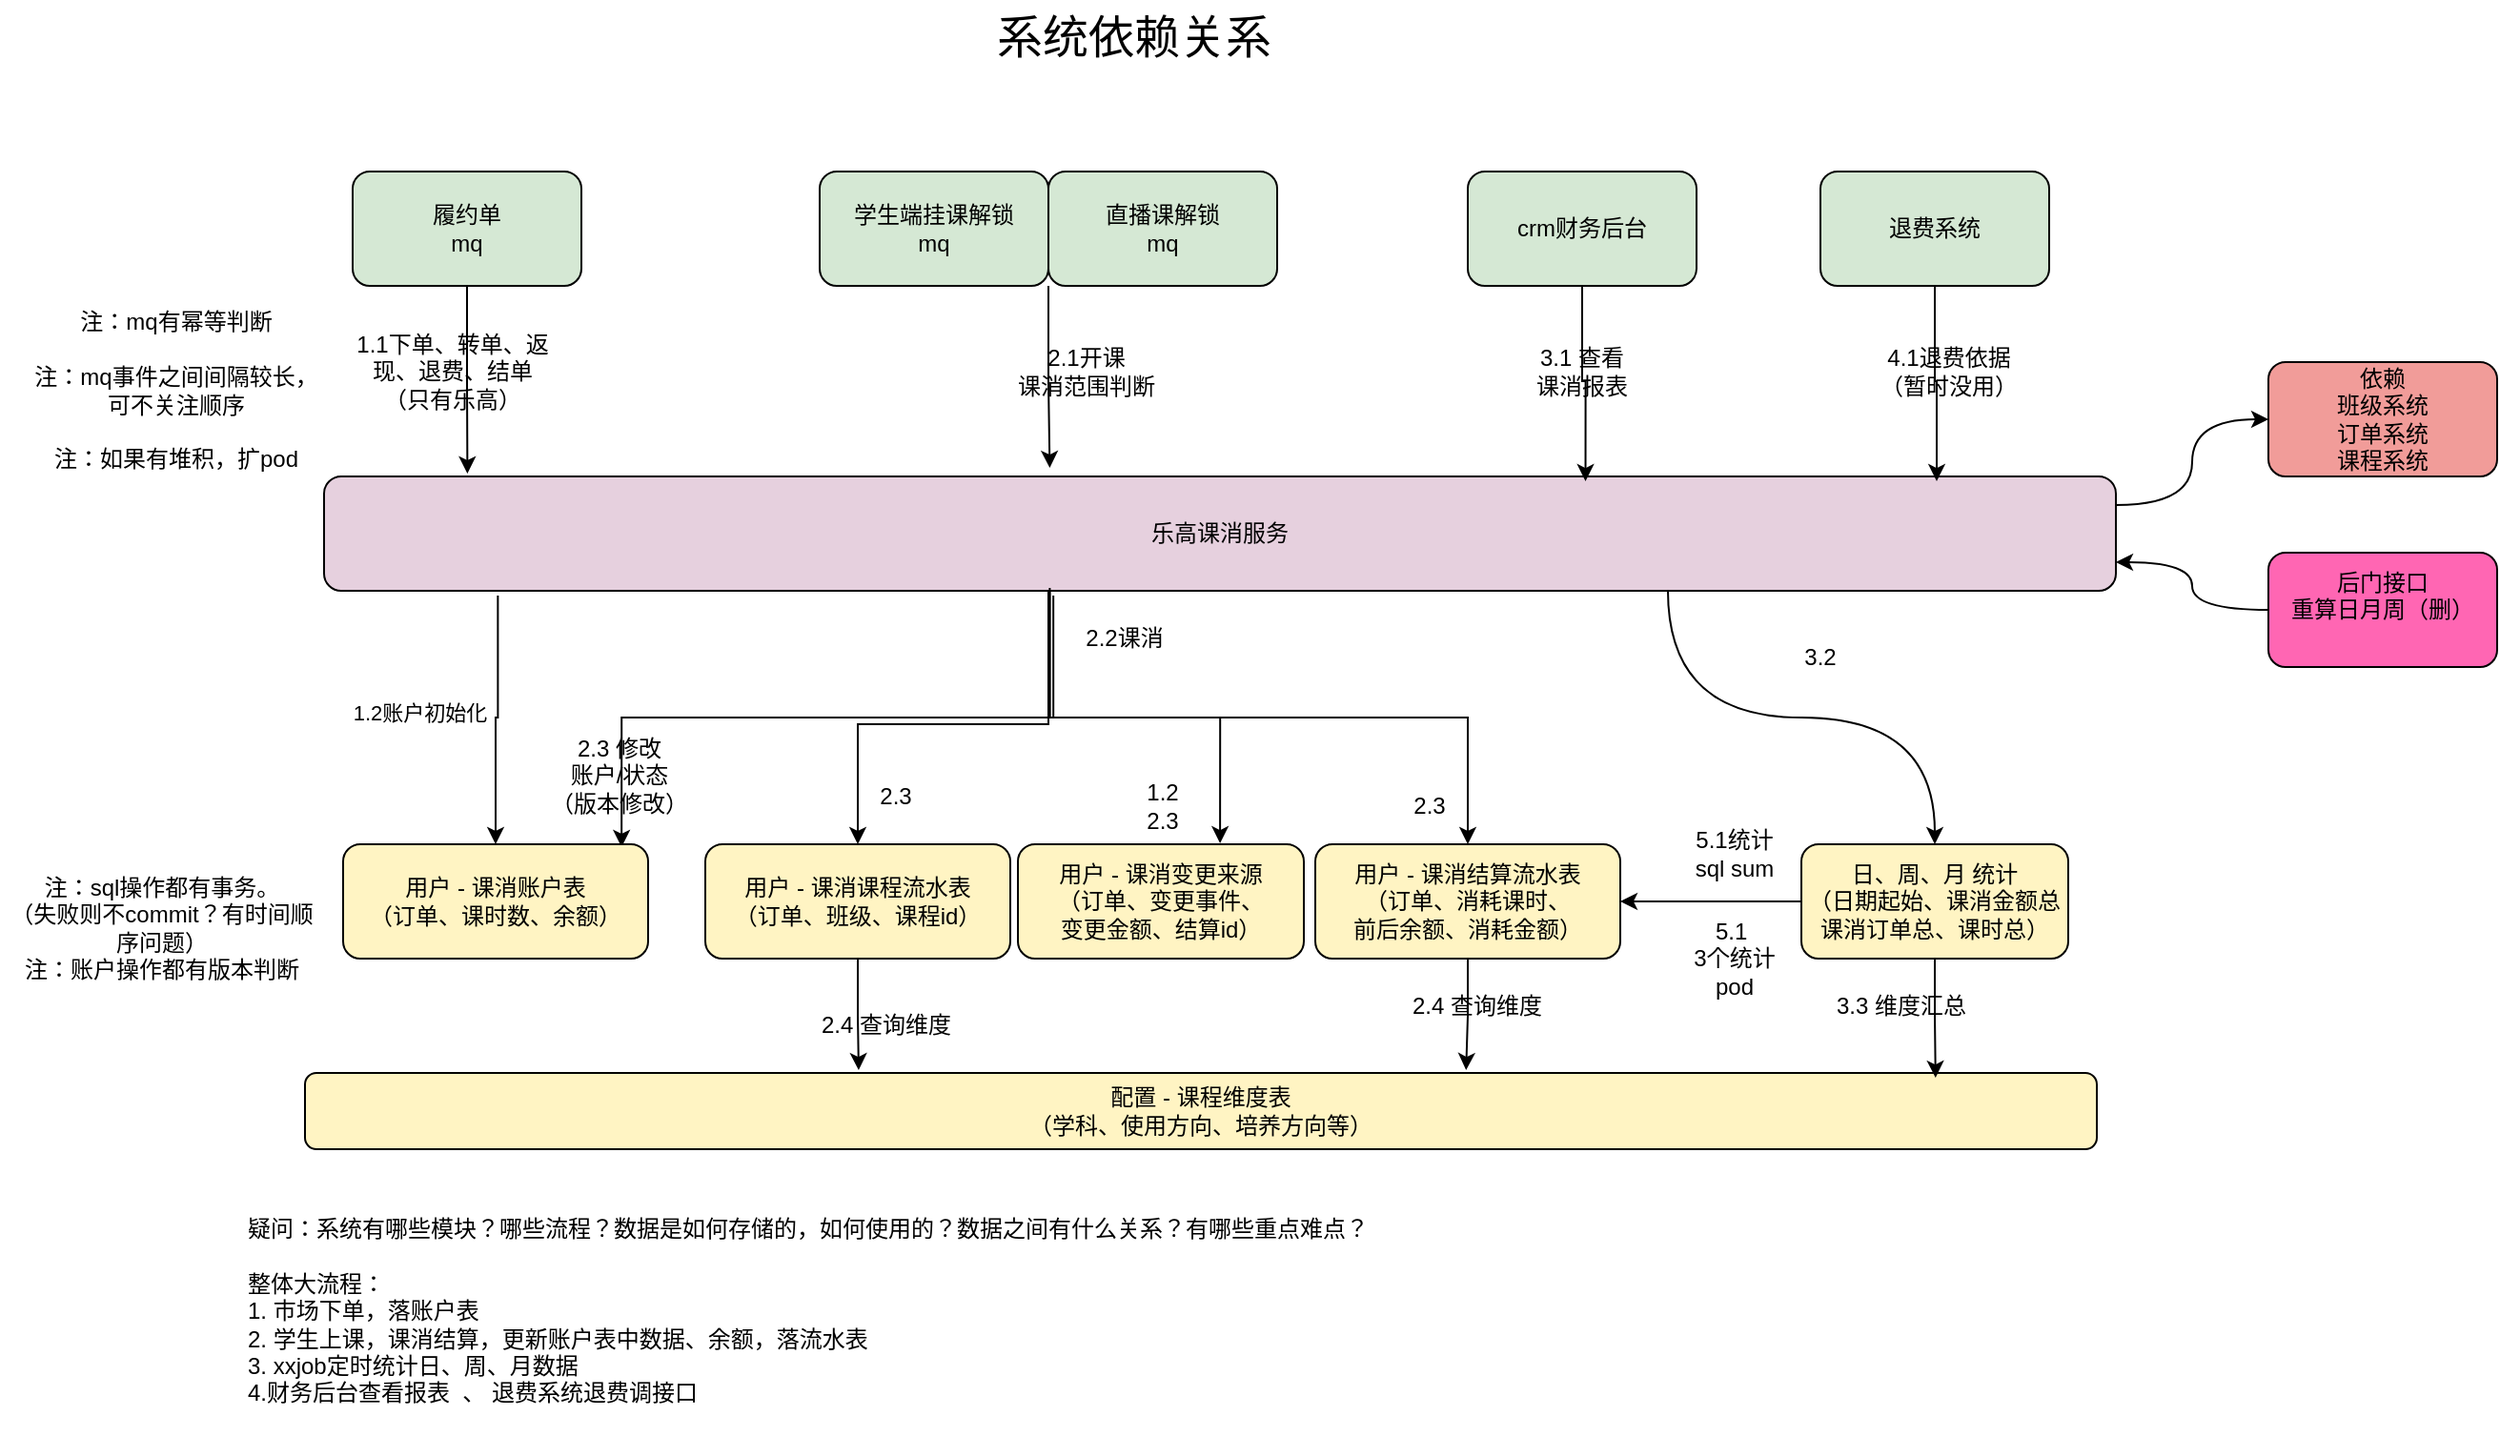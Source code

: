<mxfile version="24.7.17">
  <diagram name="第 1 页" id="vsfwroW1HJ1qrRivyFGg">
    <mxGraphModel dx="1593" dy="839" grid="1" gridSize="10" guides="1" tooltips="1" connect="1" arrows="1" fold="1" page="1" pageScale="1" pageWidth="827" pageHeight="1169" math="0" shadow="0">
      <root>
        <mxCell id="0" />
        <mxCell id="1" parent="0" />
        <mxCell id="nJXdHBnAXh9dm8N67HSL-1" value="履约单&lt;div&gt;mq&lt;/div&gt;" style="rounded=1;whiteSpace=wrap;html=1;fillColor=#D5E8D4;" vertex="1" parent="1">
          <mxGeometry x="365" y="230" width="120" height="60" as="geometry" />
        </mxCell>
        <mxCell id="nJXdHBnAXh9dm8N67HSL-46" style="edgeStyle=orthogonalEdgeStyle;rounded=0;orthogonalLoop=1;jettySize=auto;html=1;exitX=0.097;exitY=1.042;exitDx=0;exitDy=0;entryX=0.5;entryY=0;entryDx=0;entryDy=0;exitPerimeter=0;" edge="1" parent="1" source="nJXdHBnAXh9dm8N67HSL-2" target="nJXdHBnAXh9dm8N67HSL-12">
          <mxGeometry relative="1" as="geometry" />
        </mxCell>
        <mxCell id="nJXdHBnAXh9dm8N67HSL-47" value="1.2账户初始化&lt;div&gt;&lt;br/&gt;&lt;/div&gt;" style="edgeLabel;html=1;align=center;verticalAlign=middle;resizable=0;points=[];" vertex="1" connectable="0" parent="nJXdHBnAXh9dm8N67HSL-46">
          <mxGeometry x="0.058" y="1" relative="1" as="geometry">
            <mxPoint x="-41" as="offset" />
          </mxGeometry>
        </mxCell>
        <mxCell id="nJXdHBnAXh9dm8N67HSL-57" style="edgeStyle=orthogonalEdgeStyle;rounded=0;orthogonalLoop=1;jettySize=auto;html=1;" edge="1" parent="1" target="nJXdHBnAXh9dm8N67HSL-13">
          <mxGeometry relative="1" as="geometry">
            <mxPoint x="730" y="450" as="sourcePoint" />
            <Array as="points">
              <mxPoint x="730" y="520" />
              <mxPoint x="630" y="520" />
            </Array>
          </mxGeometry>
        </mxCell>
        <mxCell id="nJXdHBnAXh9dm8N67HSL-59" style="edgeStyle=orthogonalEdgeStyle;rounded=0;orthogonalLoop=1;jettySize=auto;html=1;exitX=0.405;exitY=0.992;exitDx=0;exitDy=0;exitPerimeter=0;" edge="1" parent="1" source="nJXdHBnAXh9dm8N67HSL-2" target="nJXdHBnAXh9dm8N67HSL-14">
          <mxGeometry relative="1" as="geometry" />
        </mxCell>
        <mxCell id="nJXdHBnAXh9dm8N67HSL-61" style="edgeStyle=orthogonalEdgeStyle;rounded=0;orthogonalLoop=1;jettySize=auto;html=1;exitX=0.407;exitY=1.042;exitDx=0;exitDy=0;entryX=0.913;entryY=0.025;entryDx=0;entryDy=0;exitPerimeter=0;entryPerimeter=0;" edge="1" parent="1" source="nJXdHBnAXh9dm8N67HSL-2" target="nJXdHBnAXh9dm8N67HSL-12">
          <mxGeometry relative="1" as="geometry" />
        </mxCell>
        <mxCell id="nJXdHBnAXh9dm8N67HSL-64" style="edgeStyle=orthogonalEdgeStyle;rounded=0;orthogonalLoop=1;jettySize=auto;html=1;exitX=0.75;exitY=1;exitDx=0;exitDy=0;curved=1;" edge="1" parent="1" source="nJXdHBnAXh9dm8N67HSL-2" target="nJXdHBnAXh9dm8N67HSL-16">
          <mxGeometry relative="1" as="geometry" />
        </mxCell>
        <mxCell id="nJXdHBnAXh9dm8N67HSL-86" style="edgeStyle=orthogonalEdgeStyle;rounded=0;orthogonalLoop=1;jettySize=auto;html=1;exitX=1;exitY=0.25;exitDx=0;exitDy=0;entryX=0;entryY=0.5;entryDx=0;entryDy=0;curved=1;" edge="1" parent="1" source="nJXdHBnAXh9dm8N67HSL-2" target="nJXdHBnAXh9dm8N67HSL-81">
          <mxGeometry relative="1" as="geometry" />
        </mxCell>
        <mxCell id="nJXdHBnAXh9dm8N67HSL-2" value="乐高课消服务" style="rounded=1;whiteSpace=wrap;html=1;fillColor=#E6D0DE;" vertex="1" parent="1">
          <mxGeometry x="350" y="390" width="940" height="60" as="geometry" />
        </mxCell>
        <mxCell id="nJXdHBnAXh9dm8N67HSL-8" value="学生端挂课解锁&lt;br&gt;mq" style="rounded=1;whiteSpace=wrap;html=1;fillColor=#D5E8D4;" vertex="1" parent="1">
          <mxGeometry x="610" y="230" width="120" height="60" as="geometry" />
        </mxCell>
        <mxCell id="nJXdHBnAXh9dm8N67HSL-9" value="直播课解锁&lt;br&gt;mq" style="rounded=1;whiteSpace=wrap;html=1;fillColor=#D5E8D4;" vertex="1" parent="1">
          <mxGeometry x="730" y="230" width="120" height="60" as="geometry" />
        </mxCell>
        <mxCell id="nJXdHBnAXh9dm8N67HSL-10" value="crm财务后台" style="rounded=1;whiteSpace=wrap;html=1;fillColor=#D5E8D4;" vertex="1" parent="1">
          <mxGeometry x="950" y="230" width="120" height="60" as="geometry" />
        </mxCell>
        <mxCell id="nJXdHBnAXh9dm8N67HSL-11" value="退费系统" style="rounded=1;whiteSpace=wrap;html=1;fillColor=#D5E8D4;" vertex="1" parent="1">
          <mxGeometry x="1135" y="230" width="120" height="60" as="geometry" />
        </mxCell>
        <mxCell id="nJXdHBnAXh9dm8N67HSL-12" value="用户 - 课消账户表&lt;div&gt;（订单、课时数、余额）&lt;/div&gt;" style="rounded=1;whiteSpace=wrap;html=1;fillColor=#FFF4C3;" vertex="1" parent="1">
          <mxGeometry x="360" y="583" width="160" height="60" as="geometry" />
        </mxCell>
        <mxCell id="nJXdHBnAXh9dm8N67HSL-13" value="用户 - 课消课程流水表&lt;div&gt;（订单、班级、课程id）&lt;/div&gt;" style="rounded=1;whiteSpace=wrap;html=1;fillColor=#FFF4C3;" vertex="1" parent="1">
          <mxGeometry x="550" y="583" width="160" height="60" as="geometry" />
        </mxCell>
        <mxCell id="nJXdHBnAXh9dm8N67HSL-14" value="用户 - 课消结算流水表&lt;div&gt;（订单、消耗课时、&lt;/div&gt;&lt;div&gt;前后余额、消耗金额）&lt;/div&gt;" style="rounded=1;whiteSpace=wrap;html=1;fillColor=#FFF4C3;" vertex="1" parent="1">
          <mxGeometry x="870" y="583" width="160" height="60" as="geometry" />
        </mxCell>
        <mxCell id="nJXdHBnAXh9dm8N67HSL-15" value="用户 - 课消变更来源&lt;div&gt;（订单、变更事件、&lt;/div&gt;&lt;div&gt;变更金额、结算id）&lt;/div&gt;" style="rounded=1;whiteSpace=wrap;html=1;fillColor=#FFF4C3;" vertex="1" parent="1">
          <mxGeometry x="714" y="583" width="150" height="60" as="geometry" />
        </mxCell>
        <mxCell id="nJXdHBnAXh9dm8N67HSL-28" style="edgeStyle=orthogonalEdgeStyle;rounded=0;orthogonalLoop=1;jettySize=auto;html=1;exitX=0;exitY=0.5;exitDx=0;exitDy=0;entryX=1;entryY=0.5;entryDx=0;entryDy=0;" edge="1" parent="1" source="nJXdHBnAXh9dm8N67HSL-16" target="nJXdHBnAXh9dm8N67HSL-14">
          <mxGeometry relative="1" as="geometry" />
        </mxCell>
        <mxCell id="nJXdHBnAXh9dm8N67HSL-16" value="日、周、月 统计&lt;div&gt;（日期起始、课消金额总&lt;/div&gt;&lt;div&gt;课消订单总、课时总）&lt;/div&gt;" style="rounded=1;whiteSpace=wrap;html=1;fillColor=#FFF4C3;" vertex="1" parent="1">
          <mxGeometry x="1125" y="583" width="140" height="60" as="geometry" />
        </mxCell>
        <mxCell id="nJXdHBnAXh9dm8N67HSL-17" value="配置 - 课程维度表&lt;div&gt;（学科、使用方向、培养方向等）&lt;/div&gt;" style="rounded=1;whiteSpace=wrap;html=1;fillColor=#FFF4C3;" vertex="1" parent="1">
          <mxGeometry x="340" y="703" width="940" height="40" as="geometry" />
        </mxCell>
        <mxCell id="nJXdHBnAXh9dm8N67HSL-21" value="1.1下单、转单、返现、退费、结单&lt;br&gt;（只有乐高）" style="text;html=1;align=center;verticalAlign=middle;whiteSpace=wrap;rounded=0;" vertex="1" parent="1">
          <mxGeometry x="365" y="320" width="105" height="30" as="geometry" />
        </mxCell>
        <mxCell id="nJXdHBnAXh9dm8N67HSL-32" value="&lt;font style=&quot;font-size: 24px;&quot;&gt;系统依赖关系&lt;/font&gt;" style="text;html=1;align=center;verticalAlign=middle;whiteSpace=wrap;rounded=0;" vertex="1" parent="1">
          <mxGeometry x="700" y="140" width="150" height="40" as="geometry" />
        </mxCell>
        <mxCell id="nJXdHBnAXh9dm8N67HSL-38" value="2.1开课&lt;div&gt;课消范围判断&lt;/div&gt;" style="text;html=1;align=center;verticalAlign=middle;whiteSpace=wrap;rounded=0;" vertex="1" parent="1">
          <mxGeometry x="690" y="320" width="120" height="30" as="geometry" />
        </mxCell>
        <mxCell id="nJXdHBnAXh9dm8N67HSL-39" value="3.1 查看&lt;div&gt;课消报表&lt;/div&gt;" style="text;html=1;align=center;verticalAlign=middle;whiteSpace=wrap;rounded=0;" vertex="1" parent="1">
          <mxGeometry x="980" y="320" width="60" height="30" as="geometry" />
        </mxCell>
        <mxCell id="nJXdHBnAXh9dm8N67HSL-40" value="4.1退费依据&lt;div&gt;（暂时没用）&lt;/div&gt;" style="text;html=1;align=center;verticalAlign=middle;whiteSpace=wrap;rounded=0;" vertex="1" parent="1">
          <mxGeometry x="1165" y="320" width="75" height="30" as="geometry" />
        </mxCell>
        <mxCell id="nJXdHBnAXh9dm8N67HSL-41" style="edgeStyle=orthogonalEdgeStyle;rounded=0;orthogonalLoop=1;jettySize=auto;html=1;exitX=0.5;exitY=1;exitDx=0;exitDy=0;entryX=0.91;entryY=0.063;entryDx=0;entryDy=0;entryPerimeter=0;" edge="1" parent="1" source="nJXdHBnAXh9dm8N67HSL-16" target="nJXdHBnAXh9dm8N67HSL-17">
          <mxGeometry relative="1" as="geometry" />
        </mxCell>
        <mxCell id="nJXdHBnAXh9dm8N67HSL-42" style="edgeStyle=orthogonalEdgeStyle;rounded=0;orthogonalLoop=1;jettySize=auto;html=1;exitX=0.5;exitY=1;exitDx=0;exitDy=0;entryX=0.08;entryY=-0.025;entryDx=0;entryDy=0;entryPerimeter=0;" edge="1" parent="1" source="nJXdHBnAXh9dm8N67HSL-1" target="nJXdHBnAXh9dm8N67HSL-2">
          <mxGeometry relative="1" as="geometry" />
        </mxCell>
        <mxCell id="nJXdHBnAXh9dm8N67HSL-43" style="edgeStyle=orthogonalEdgeStyle;rounded=0;orthogonalLoop=1;jettySize=auto;html=1;exitX=1;exitY=1;exitDx=0;exitDy=0;entryX=0.405;entryY=-0.075;entryDx=0;entryDy=0;entryPerimeter=0;" edge="1" parent="1" source="nJXdHBnAXh9dm8N67HSL-8" target="nJXdHBnAXh9dm8N67HSL-2">
          <mxGeometry relative="1" as="geometry" />
        </mxCell>
        <mxCell id="nJXdHBnAXh9dm8N67HSL-44" style="edgeStyle=orthogonalEdgeStyle;rounded=0;orthogonalLoop=1;jettySize=auto;html=1;exitX=0.5;exitY=1;exitDx=0;exitDy=0;entryX=0.704;entryY=0.042;entryDx=0;entryDy=0;entryPerimeter=0;" edge="1" parent="1" source="nJXdHBnAXh9dm8N67HSL-10" target="nJXdHBnAXh9dm8N67HSL-2">
          <mxGeometry relative="1" as="geometry" />
        </mxCell>
        <mxCell id="nJXdHBnAXh9dm8N67HSL-45" style="edgeStyle=orthogonalEdgeStyle;rounded=0;orthogonalLoop=1;jettySize=auto;html=1;exitX=0.5;exitY=1;exitDx=0;exitDy=0;entryX=0.9;entryY=0.042;entryDx=0;entryDy=0;entryPerimeter=0;" edge="1" parent="1" source="nJXdHBnAXh9dm8N67HSL-11" target="nJXdHBnAXh9dm8N67HSL-2">
          <mxGeometry relative="1" as="geometry" />
        </mxCell>
        <mxCell id="nJXdHBnAXh9dm8N67HSL-48" value="注：mq有&lt;span style=&quot;background-color: initial;&quot;&gt;幂等判断&lt;/span&gt;&lt;div&gt;&lt;br&gt;&lt;/div&gt;&lt;div&gt;注：mq事件之间间隔较长，可不关注顺序&lt;/div&gt;&lt;div&gt;&lt;br&gt;&lt;/div&gt;&lt;div&gt;注：如果有堆积，扩pod&lt;/div&gt;" style="text;html=1;align=center;verticalAlign=middle;whiteSpace=wrap;rounded=0;" vertex="1" parent="1">
          <mxGeometry x="195" y="310" width="155" height="70" as="geometry" />
        </mxCell>
        <mxCell id="nJXdHBnAXh9dm8N67HSL-49" value="注：sql操&lt;span style=&quot;background-color: initial;&quot;&gt;作都有事务。&lt;/span&gt;&lt;div&gt;（失败则不commit？有时间顺序问题）&lt;/div&gt;&lt;div&gt;注：账户操作都有版本判断&lt;/div&gt;" style="text;html=1;align=center;verticalAlign=middle;whiteSpace=wrap;rounded=0;" vertex="1" parent="1">
          <mxGeometry x="180" y="596" width="170" height="62" as="geometry" />
        </mxCell>
        <mxCell id="nJXdHBnAXh9dm8N67HSL-50" value="&lt;div&gt;5.1统计&lt;/div&gt;sql sum" style="text;html=1;align=center;verticalAlign=middle;whiteSpace=wrap;rounded=0;" vertex="1" parent="1">
          <mxGeometry x="1060" y="573" width="60" height="30" as="geometry" />
        </mxCell>
        <mxCell id="nJXdHBnAXh9dm8N67HSL-53" style="edgeStyle=orthogonalEdgeStyle;rounded=0;orthogonalLoop=1;jettySize=auto;html=1;exitX=0.5;exitY=1;exitDx=0;exitDy=0;entryX=0.309;entryY=-0.037;entryDx=0;entryDy=0;entryPerimeter=0;" edge="1" parent="1" source="nJXdHBnAXh9dm8N67HSL-13" target="nJXdHBnAXh9dm8N67HSL-17">
          <mxGeometry relative="1" as="geometry" />
        </mxCell>
        <mxCell id="nJXdHBnAXh9dm8N67HSL-58" style="edgeStyle=orthogonalEdgeStyle;rounded=0;orthogonalLoop=1;jettySize=auto;html=1;exitX=0.405;exitY=0.975;exitDx=0;exitDy=0;entryX=0.707;entryY=-0.008;entryDx=0;entryDy=0;entryPerimeter=0;exitPerimeter=0;" edge="1" parent="1" source="nJXdHBnAXh9dm8N67HSL-2" target="nJXdHBnAXh9dm8N67HSL-15">
          <mxGeometry relative="1" as="geometry" />
        </mxCell>
        <mxCell id="nJXdHBnAXh9dm8N67HSL-60" value="2.2课消" style="text;html=1;align=center;verticalAlign=middle;whiteSpace=wrap;rounded=0;" vertex="1" parent="1">
          <mxGeometry x="740" y="460" width="60" height="30" as="geometry" />
        </mxCell>
        <mxCell id="nJXdHBnAXh9dm8N67HSL-63" value="2.3 修改&lt;div&gt;账户/状态&lt;br&gt;（版本修改）&lt;/div&gt;" style="text;html=1;align=center;verticalAlign=middle;whiteSpace=wrap;rounded=0;" vertex="1" parent="1">
          <mxGeometry x="460" y="530" width="90" height="33" as="geometry" />
        </mxCell>
        <mxCell id="nJXdHBnAXh9dm8N67HSL-65" value="3.2" style="text;html=1;align=center;verticalAlign=middle;whiteSpace=wrap;rounded=0;" vertex="1" parent="1">
          <mxGeometry x="1105" y="470" width="60" height="30" as="geometry" />
        </mxCell>
        <mxCell id="nJXdHBnAXh9dm8N67HSL-66" value="3.3 维度汇总" style="text;html=1;align=center;verticalAlign=middle;whiteSpace=wrap;rounded=0;" vertex="1" parent="1">
          <mxGeometry x="1135" y="653" width="85" height="30" as="geometry" />
        </mxCell>
        <mxCell id="nJXdHBnAXh9dm8N67HSL-69" value="2.4 查询维度" style="text;html=1;align=center;verticalAlign=middle;whiteSpace=wrap;rounded=0;" vertex="1" parent="1">
          <mxGeometry x="590" y="663" width="110" height="30" as="geometry" />
        </mxCell>
        <mxCell id="nJXdHBnAXh9dm8N67HSL-70" value="2.3" style="text;html=1;align=center;verticalAlign=middle;whiteSpace=wrap;rounded=0;" vertex="1" parent="1">
          <mxGeometry x="620" y="543" width="60" height="30" as="geometry" />
        </mxCell>
        <mxCell id="nJXdHBnAXh9dm8N67HSL-71" value="&lt;div&gt;1.2&lt;/div&gt;2.3" style="text;html=1;align=center;verticalAlign=middle;whiteSpace=wrap;rounded=0;" vertex="1" parent="1">
          <mxGeometry x="760" y="548" width="60" height="30" as="geometry" />
        </mxCell>
        <mxCell id="nJXdHBnAXh9dm8N67HSL-72" value="2.3" style="text;html=1;align=center;verticalAlign=middle;whiteSpace=wrap;rounded=0;" vertex="1" parent="1">
          <mxGeometry x="900" y="548" width="60" height="30" as="geometry" />
        </mxCell>
        <mxCell id="nJXdHBnAXh9dm8N67HSL-73" value="2.4 查询维度" style="text;html=1;align=center;verticalAlign=middle;whiteSpace=wrap;rounded=0;" vertex="1" parent="1">
          <mxGeometry x="900" y="653" width="110" height="30" as="geometry" />
        </mxCell>
        <mxCell id="nJXdHBnAXh9dm8N67HSL-79" value="&lt;div&gt;5.1&amp;nbsp;&lt;/div&gt;&lt;div&gt;3个统计 pod&lt;/div&gt;" style="text;html=1;align=center;verticalAlign=middle;whiteSpace=wrap;rounded=0;" vertex="1" parent="1">
          <mxGeometry x="1060" y="628" width="60" height="30" as="geometry" />
        </mxCell>
        <mxCell id="nJXdHBnAXh9dm8N67HSL-84" style="edgeStyle=orthogonalEdgeStyle;rounded=0;orthogonalLoop=1;jettySize=auto;html=1;exitX=0;exitY=0.5;exitDx=0;exitDy=0;entryX=1;entryY=0.75;entryDx=0;entryDy=0;curved=1;" edge="1" parent="1" source="nJXdHBnAXh9dm8N67HSL-80" target="nJXdHBnAXh9dm8N67HSL-2">
          <mxGeometry relative="1" as="geometry" />
        </mxCell>
        <mxCell id="nJXdHBnAXh9dm8N67HSL-80" value="后门接口&lt;div&gt;重算日月周（删）&lt;/div&gt;&lt;div&gt;&lt;br&gt;&lt;/div&gt;" style="rounded=1;whiteSpace=wrap;html=1;fillColor=#FF66B3;" vertex="1" parent="1">
          <mxGeometry x="1370" y="430" width="120" height="60" as="geometry" />
        </mxCell>
        <mxCell id="nJXdHBnAXh9dm8N67HSL-81" value="依赖&lt;div&gt;班级系统&lt;/div&gt;&lt;div&gt;订单系统&lt;/div&gt;&lt;div&gt;课程系统&lt;/div&gt;" style="rounded=1;whiteSpace=wrap;html=1;fillColor=#F19C99;" vertex="1" parent="1">
          <mxGeometry x="1370" y="330" width="120" height="60" as="geometry" />
        </mxCell>
        <mxCell id="nJXdHBnAXh9dm8N67HSL-83" style="edgeStyle=orthogonalEdgeStyle;rounded=0;orthogonalLoop=1;jettySize=auto;html=1;exitX=0.5;exitY=1;exitDx=0;exitDy=0;entryX=0.648;entryY=-0.037;entryDx=0;entryDy=0;entryPerimeter=0;" edge="1" parent="1" source="nJXdHBnAXh9dm8N67HSL-14" target="nJXdHBnAXh9dm8N67HSL-17">
          <mxGeometry relative="1" as="geometry" />
        </mxCell>
        <mxCell id="nJXdHBnAXh9dm8N67HSL-92" value="&lt;div&gt;疑问：系统有哪些模块？哪些流程？数据是如何存储的，如何使用的？数据之间有什么关系？有哪些重点难点？&lt;/div&gt;&lt;div&gt;&lt;br&gt;&lt;/div&gt;整体大流程：&lt;div&gt;1. 市场下单，落账户表&lt;/div&gt;&lt;div&gt;2. 学生上课，课消结算，更新账户表中数据、余额，落流水表&lt;/div&gt;&lt;div&gt;3. xxjob定时统计日、周、月数据&lt;/div&gt;&lt;div&gt;4.财务后台查看报表&amp;nbsp; 、 退费系统退费调接口&lt;/div&gt;&lt;div&gt;&lt;br&gt;&lt;/div&gt;" style="text;html=1;align=left;verticalAlign=middle;whiteSpace=wrap;rounded=0;" vertex="1" parent="1">
          <mxGeometry x="307.5" y="790" width="670" height="90" as="geometry" />
        </mxCell>
      </root>
    </mxGraphModel>
  </diagram>
</mxfile>
